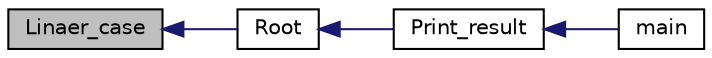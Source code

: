 digraph "Linaer_case"
{
  edge [fontname="Helvetica",fontsize="10",labelfontname="Helvetica",labelfontsize="10"];
  node [fontname="Helvetica",fontsize="10",shape=record];
  rankdir="LR";
  Node11 [label="Linaer_case",height=0.2,width=0.4,color="black", fillcolor="grey75", style="filled", fontcolor="black"];
  Node11 -> Node12 [dir="back",color="midnightblue",fontsize="10",style="solid",fontname="Helvetica"];
  Node12 [label="Root",height=0.2,width=0.4,color="black", fillcolor="white", style="filled",URL="$main_8c.html#aceda5418fba0b768f7be53c72db831e1"];
  Node12 -> Node13 [dir="back",color="midnightblue",fontsize="10",style="solid",fontname="Helvetica"];
  Node13 [label="Print_result",height=0.2,width=0.4,color="black", fillcolor="white", style="filled",URL="$main_8c.html#a938b79864e2c4af606a412713bc61439"];
  Node13 -> Node14 [dir="back",color="midnightblue",fontsize="10",style="solid",fontname="Helvetica"];
  Node14 [label="main",height=0.2,width=0.4,color="black", fillcolor="white", style="filled",URL="$main_8c.html#ae66f6b31b5ad750f1fe042a706a4e3d4"];
}
